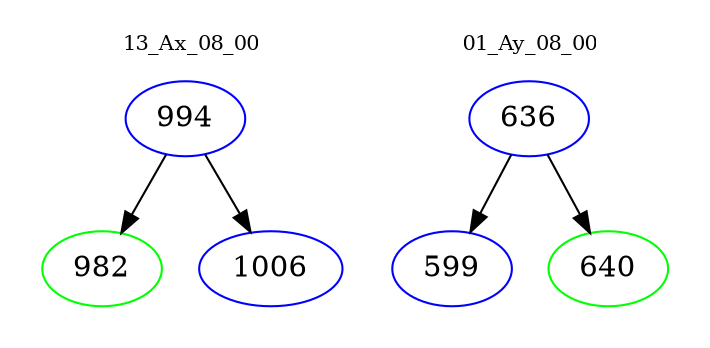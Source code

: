 digraph{
subgraph cluster_0 {
color = white
label = "13_Ax_08_00";
fontsize=10;
T0_994 [label="994", color="blue"]
T0_994 -> T0_982 [color="black"]
T0_982 [label="982", color="green"]
T0_994 -> T0_1006 [color="black"]
T0_1006 [label="1006", color="blue"]
}
subgraph cluster_1 {
color = white
label = "01_Ay_08_00";
fontsize=10;
T1_636 [label="636", color="blue"]
T1_636 -> T1_599 [color="black"]
T1_599 [label="599", color="blue"]
T1_636 -> T1_640 [color="black"]
T1_640 [label="640", color="green"]
}
}
